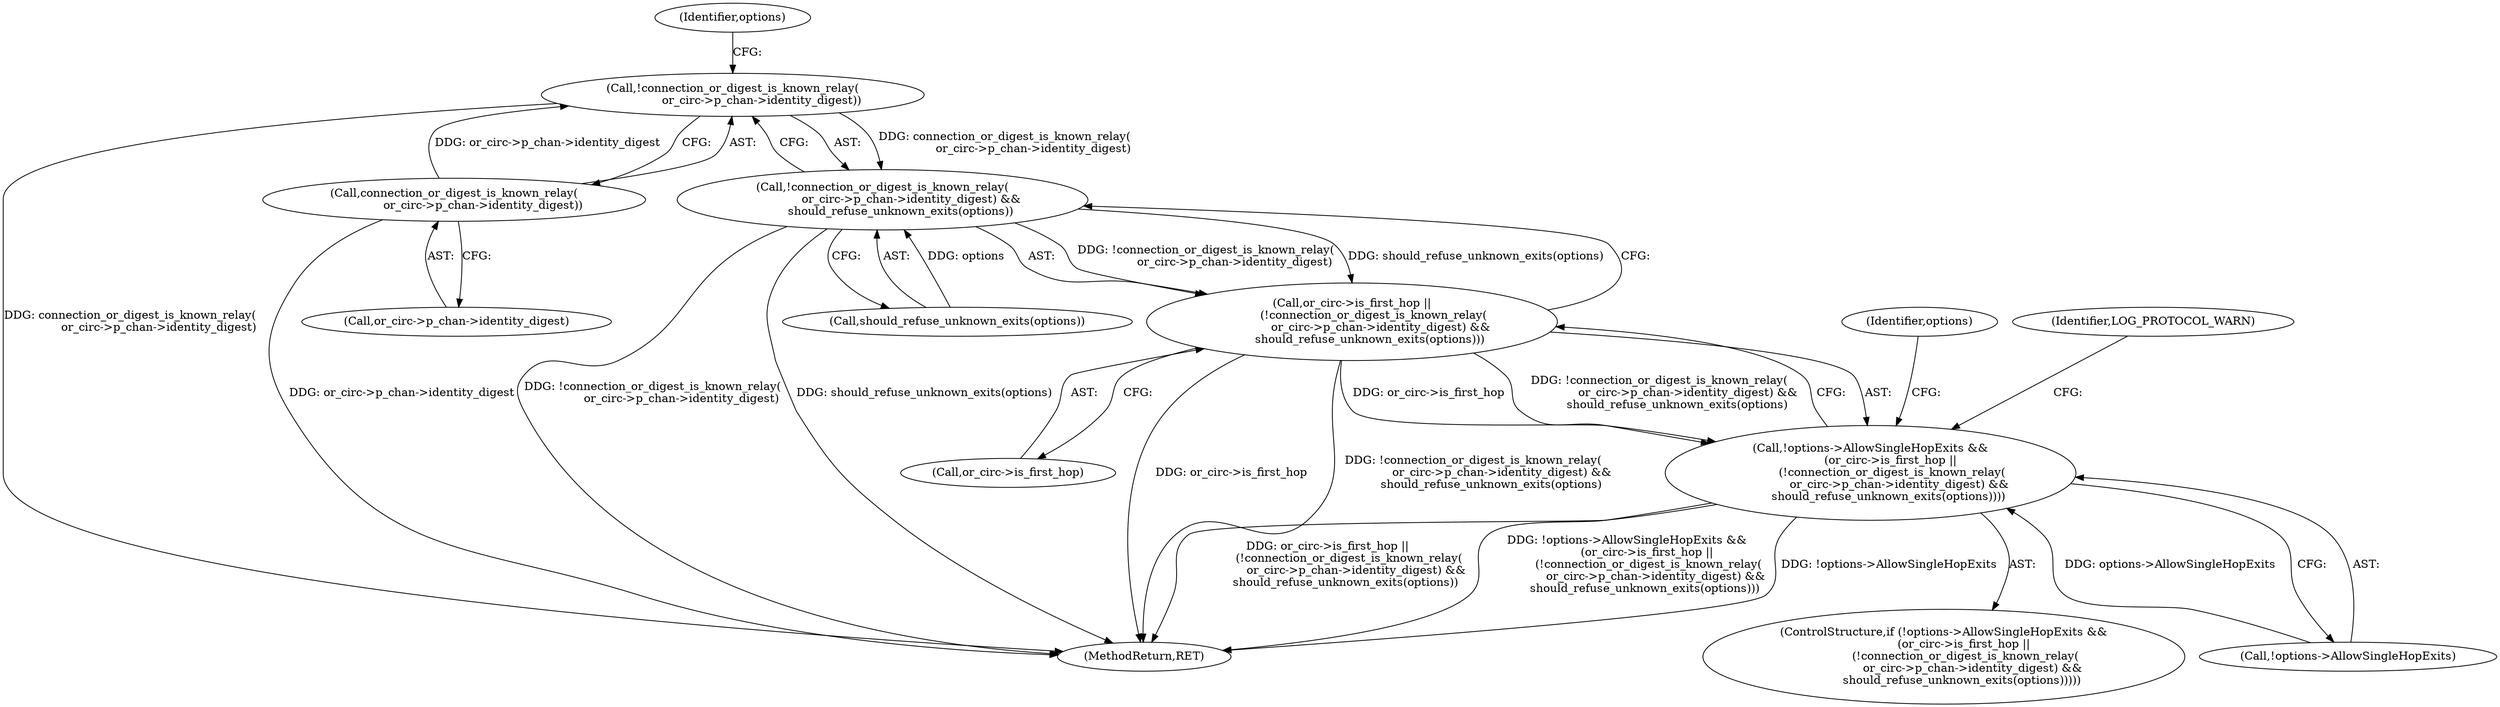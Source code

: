 digraph "0_tor_79b59a2dfcb68897ee89d98587d09e55f07e68d7@API" {
"1000269" [label="(Call,!connection_or_digest_is_known_relay(\n                or_circ->p_chan->identity_digest))"];
"1000270" [label="(Call,connection_or_digest_is_known_relay(\n                or_circ->p_chan->identity_digest))"];
"1000268" [label="(Call,!connection_or_digest_is_known_relay(\n                or_circ->p_chan->identity_digest) &&\n          should_refuse_unknown_exits(options))"];
"1000264" [label="(Call,or_circ->is_first_hop ||\n            (!connection_or_digest_is_known_relay(\n                or_circ->p_chan->identity_digest) &&\n          should_refuse_unknown_exits(options)))"];
"1000259" [label="(Call,!options->AllowSingleHopExits &&\n           (or_circ->is_first_hop ||\n            (!connection_or_digest_is_known_relay(\n                or_circ->p_chan->identity_digest) &&\n          should_refuse_unknown_exits(options))))"];
"1000264" [label="(Call,or_circ->is_first_hop ||\n            (!connection_or_digest_is_known_relay(\n                or_circ->p_chan->identity_digest) &&\n          should_refuse_unknown_exits(options)))"];
"1000280" [label="(Identifier,LOG_PROTOCOL_WARN)"];
"1000268" [label="(Call,!connection_or_digest_is_known_relay(\n                or_circ->p_chan->identity_digest) &&\n          should_refuse_unknown_exits(options))"];
"1000697" [label="(MethodReturn,RET)"];
"1000277" [label="(Identifier,options)"];
"1000271" [label="(Call,or_circ->p_chan->identity_digest)"];
"1000259" [label="(Call,!options->AllowSingleHopExits &&\n           (or_circ->is_first_hop ||\n            (!connection_or_digest_is_known_relay(\n                or_circ->p_chan->identity_digest) &&\n          should_refuse_unknown_exits(options))))"];
"1000276" [label="(Call,should_refuse_unknown_exits(options))"];
"1000265" [label="(Call,or_circ->is_first_hop)"];
"1000258" [label="(ControlStructure,if (!options->AllowSingleHopExits &&\n           (or_circ->is_first_hop ||\n            (!connection_or_digest_is_known_relay(\n                or_circ->p_chan->identity_digest) &&\n          should_refuse_unknown_exits(options)))))"];
"1000270" [label="(Call,connection_or_digest_is_known_relay(\n                or_circ->p_chan->identity_digest))"];
"1000260" [label="(Call,!options->AllowSingleHopExits)"];
"1000381" [label="(Identifier,options)"];
"1000269" [label="(Call,!connection_or_digest_is_known_relay(\n                or_circ->p_chan->identity_digest))"];
"1000269" -> "1000268"  [label="AST: "];
"1000269" -> "1000270"  [label="CFG: "];
"1000270" -> "1000269"  [label="AST: "];
"1000277" -> "1000269"  [label="CFG: "];
"1000268" -> "1000269"  [label="CFG: "];
"1000269" -> "1000697"  [label="DDG: connection_or_digest_is_known_relay(\n                or_circ->p_chan->identity_digest)"];
"1000269" -> "1000268"  [label="DDG: connection_or_digest_is_known_relay(\n                or_circ->p_chan->identity_digest)"];
"1000270" -> "1000269"  [label="DDG: or_circ->p_chan->identity_digest"];
"1000270" -> "1000271"  [label="CFG: "];
"1000271" -> "1000270"  [label="AST: "];
"1000270" -> "1000697"  [label="DDG: or_circ->p_chan->identity_digest"];
"1000268" -> "1000264"  [label="AST: "];
"1000268" -> "1000276"  [label="CFG: "];
"1000276" -> "1000268"  [label="AST: "];
"1000264" -> "1000268"  [label="CFG: "];
"1000268" -> "1000697"  [label="DDG: !connection_or_digest_is_known_relay(\n                or_circ->p_chan->identity_digest)"];
"1000268" -> "1000697"  [label="DDG: should_refuse_unknown_exits(options)"];
"1000268" -> "1000264"  [label="DDG: !connection_or_digest_is_known_relay(\n                or_circ->p_chan->identity_digest)"];
"1000268" -> "1000264"  [label="DDG: should_refuse_unknown_exits(options)"];
"1000276" -> "1000268"  [label="DDG: options"];
"1000264" -> "1000259"  [label="AST: "];
"1000264" -> "1000265"  [label="CFG: "];
"1000265" -> "1000264"  [label="AST: "];
"1000259" -> "1000264"  [label="CFG: "];
"1000264" -> "1000697"  [label="DDG: or_circ->is_first_hop"];
"1000264" -> "1000697"  [label="DDG: !connection_or_digest_is_known_relay(\n                or_circ->p_chan->identity_digest) &&\n          should_refuse_unknown_exits(options)"];
"1000264" -> "1000259"  [label="DDG: or_circ->is_first_hop"];
"1000264" -> "1000259"  [label="DDG: !connection_or_digest_is_known_relay(\n                or_circ->p_chan->identity_digest) &&\n          should_refuse_unknown_exits(options)"];
"1000259" -> "1000258"  [label="AST: "];
"1000259" -> "1000260"  [label="CFG: "];
"1000260" -> "1000259"  [label="AST: "];
"1000280" -> "1000259"  [label="CFG: "];
"1000381" -> "1000259"  [label="CFG: "];
"1000259" -> "1000697"  [label="DDG: !options->AllowSingleHopExits &&\n           (or_circ->is_first_hop ||\n            (!connection_or_digest_is_known_relay(\n                or_circ->p_chan->identity_digest) &&\n          should_refuse_unknown_exits(options)))"];
"1000259" -> "1000697"  [label="DDG: !options->AllowSingleHopExits"];
"1000259" -> "1000697"  [label="DDG: or_circ->is_first_hop ||\n            (!connection_or_digest_is_known_relay(\n                or_circ->p_chan->identity_digest) &&\n          should_refuse_unknown_exits(options))"];
"1000260" -> "1000259"  [label="DDG: options->AllowSingleHopExits"];
}
